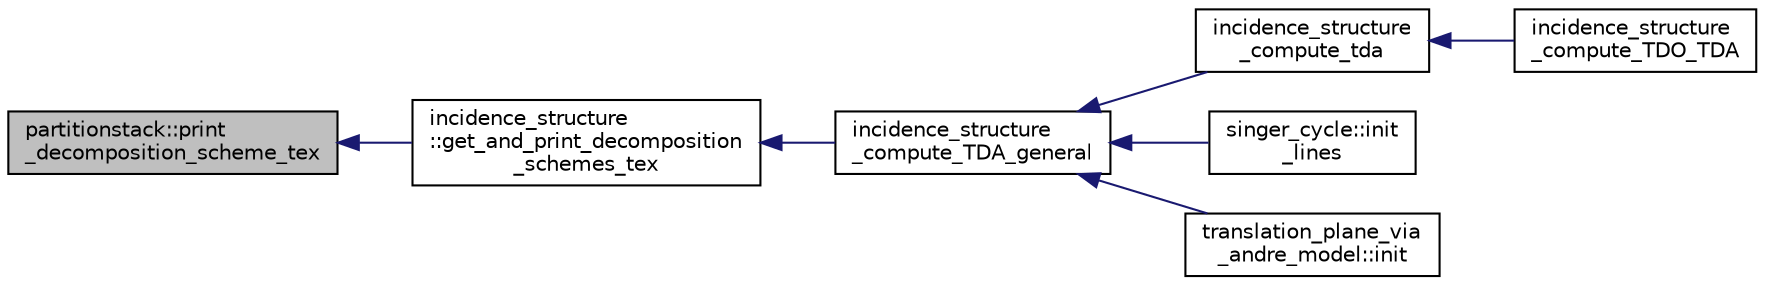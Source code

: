 digraph "partitionstack::print_decomposition_scheme_tex"
{
  edge [fontname="Helvetica",fontsize="10",labelfontname="Helvetica",labelfontsize="10"];
  node [fontname="Helvetica",fontsize="10",shape=record];
  rankdir="LR";
  Node746 [label="partitionstack::print\l_decomposition_scheme_tex",height=0.2,width=0.4,color="black", fillcolor="grey75", style="filled", fontcolor="black"];
  Node746 -> Node747 [dir="back",color="midnightblue",fontsize="10",style="solid",fontname="Helvetica"];
  Node747 [label="incidence_structure\l::get_and_print_decomposition\l_schemes_tex",height=0.2,width=0.4,color="black", fillcolor="white", style="filled",URL="$da/d8a/classincidence__structure.html#a2a9844501c86ee7588a64227cc6867e5"];
  Node747 -> Node748 [dir="back",color="midnightblue",fontsize="10",style="solid",fontname="Helvetica"];
  Node748 [label="incidence_structure\l_compute_TDA_general",height=0.2,width=0.4,color="black", fillcolor="white", style="filled",URL="$df/d74/tl__geometry_8h.html#a21ab759f6e646f3fe703c17f39361448"];
  Node748 -> Node749 [dir="back",color="midnightblue",fontsize="10",style="solid",fontname="Helvetica"];
  Node749 [label="incidence_structure\l_compute_tda",height=0.2,width=0.4,color="black", fillcolor="white", style="filled",URL="$df/d74/tl__geometry_8h.html#ab3a7584f120bbaf752a5bd831d3ebf72"];
  Node749 -> Node750 [dir="back",color="midnightblue",fontsize="10",style="solid",fontname="Helvetica"];
  Node750 [label="incidence_structure\l_compute_TDO_TDA",height=0.2,width=0.4,color="black", fillcolor="white", style="filled",URL="$df/d74/tl__geometry_8h.html#a63d0e7a207e173b92c0e560df4d8e980"];
  Node748 -> Node751 [dir="back",color="midnightblue",fontsize="10",style="solid",fontname="Helvetica"];
  Node751 [label="singer_cycle::init\l_lines",height=0.2,width=0.4,color="black", fillcolor="white", style="filled",URL="$d8/d13/classsinger__cycle.html#a817cbf613596d5db2cf5e926db8fa328"];
  Node748 -> Node752 [dir="back",color="midnightblue",fontsize="10",style="solid",fontname="Helvetica"];
  Node752 [label="translation_plane_via\l_andre_model::init",height=0.2,width=0.4,color="black", fillcolor="white", style="filled",URL="$d1/dcc/classtranslation__plane__via__andre__model.html#adb424599de168ade331979a9218ee07b"];
}
